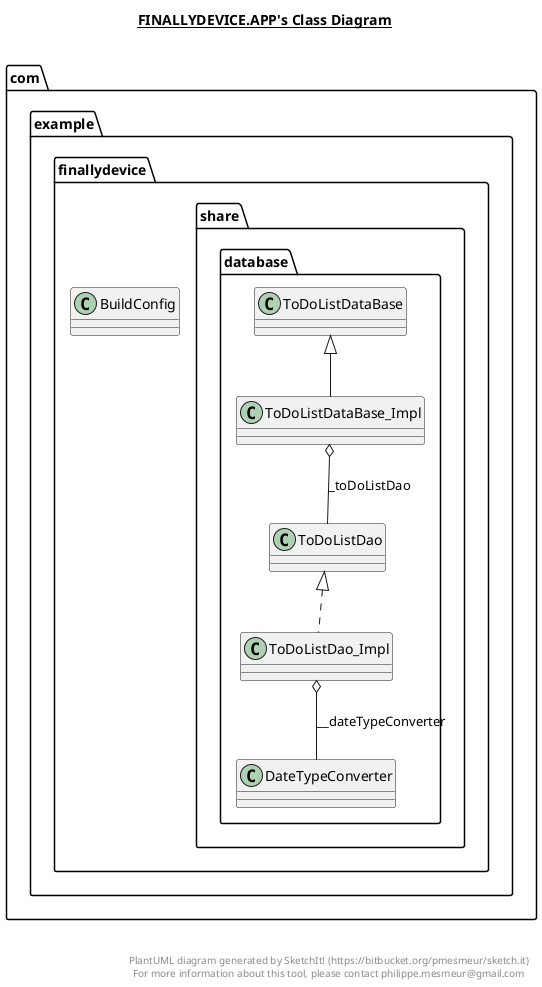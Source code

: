 @startuml

title __FINALLYDEVICE.APP's Class Diagram__\n

  namespace com.example.finallydevice {
    class com.example.finallydevice.BuildConfig {
    }
  }
  

  namespace com.example.finallydevice {
    namespace share.database {
      class com.example.finallydevice.share.database.ToDoListDao_Impl {
      }
    }
  }
  

  namespace com.example.finallydevice {
    namespace share.database {
      class com.example.finallydevice.share.database.ToDoListDataBase_Impl {
      }
    }
  }
  

  com.example.finallydevice.share.database.ToDoListDao_Impl .up.|> com.example.finallydevice.share.database.ToDoListDao
  com.example.finallydevice.share.database.ToDoListDao_Impl o-- com.example.finallydevice.share.database.DateTypeConverter : __dateTypeConverter
  com.example.finallydevice.share.database.ToDoListDataBase_Impl -up-|> com.example.finallydevice.share.database.ToDoListDataBase
  com.example.finallydevice.share.database.ToDoListDataBase_Impl o-- com.example.finallydevice.share.database.ToDoListDao : _toDoListDao


right footer


PlantUML diagram generated by SketchIt! (https://bitbucket.org/pmesmeur/sketch.it)
For more information about this tool, please contact philippe.mesmeur@gmail.com
endfooter

@enduml
